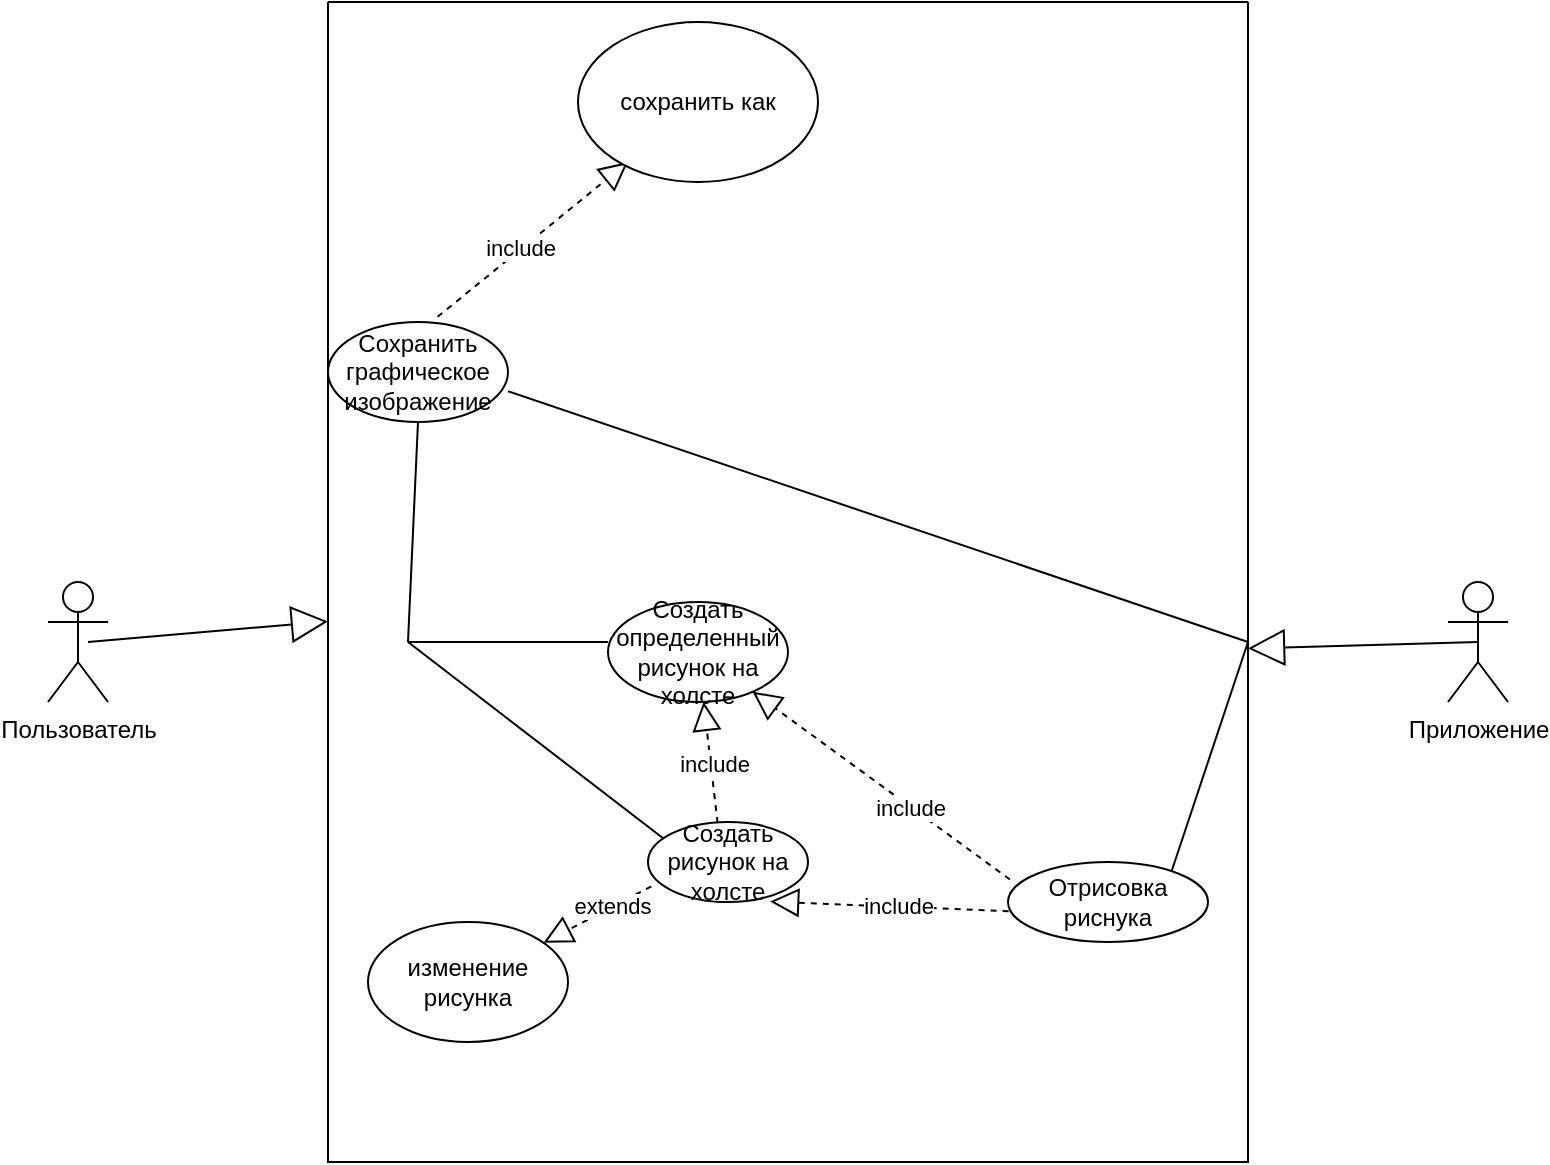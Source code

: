 <mxfile version="21.8.2" type="device">
  <diagram name="Страница — 1" id="s9RA3a318Ul1NT-hB2f2">
    <mxGraphModel dx="1687" dy="2098" grid="1" gridSize="10" guides="1" tooltips="1" connect="1" arrows="1" fold="1" page="1" pageScale="1" pageWidth="827" pageHeight="1169" math="0" shadow="0">
      <root>
        <mxCell id="0" />
        <mxCell id="1" parent="0" />
        <mxCell id="NA-ehe5iDD0l0HB7df4v-1" value="Пользователь" style="shape=umlActor;verticalLabelPosition=bottom;verticalAlign=top;html=1;outlineConnect=0;" vertex="1" parent="1">
          <mxGeometry x="50" y="120" width="30" height="60" as="geometry" />
        </mxCell>
        <mxCell id="NA-ehe5iDD0l0HB7df4v-2" value="Приложение" style="shape=umlActor;verticalLabelPosition=bottom;verticalAlign=top;html=1;outlineConnect=0;" vertex="1" parent="1">
          <mxGeometry x="750" y="120" width="30" height="60" as="geometry" />
        </mxCell>
        <mxCell id="NA-ehe5iDD0l0HB7df4v-4" value="" style="endArrow=block;endSize=16;endFill=0;html=1;rounded=0;" edge="1" parent="1" target="NA-ehe5iDD0l0HB7df4v-57">
          <mxGeometry width="160" relative="1" as="geometry">
            <mxPoint x="70" y="150" as="sourcePoint" />
            <mxPoint x="230" y="150" as="targetPoint" />
          </mxGeometry>
        </mxCell>
        <mxCell id="NA-ehe5iDD0l0HB7df4v-22" value="" style="endArrow=block;endSize=16;endFill=0;html=1;rounded=0;exitX=0.5;exitY=0.5;exitDx=0;exitDy=0;exitPerimeter=0;" edge="1" parent="1" source="NA-ehe5iDD0l0HB7df4v-2">
          <mxGeometry width="160" relative="1" as="geometry">
            <mxPoint x="750" y="150" as="sourcePoint" />
            <mxPoint x="650" y="153.226" as="targetPoint" />
          </mxGeometry>
        </mxCell>
        <mxCell id="NA-ehe5iDD0l0HB7df4v-29" value="" style="endArrow=none;html=1;rounded=0;entryX=0.5;entryY=1;entryDx=0;entryDy=0;" edge="1" parent="1" target="NA-ehe5iDD0l0HB7df4v-34">
          <mxGeometry width="50" height="50" relative="1" as="geometry">
            <mxPoint x="230" y="150" as="sourcePoint" />
            <mxPoint x="340" y="40" as="targetPoint" />
          </mxGeometry>
        </mxCell>
        <mxCell id="NA-ehe5iDD0l0HB7df4v-30" value="" style="endArrow=none;html=1;rounded=0;" edge="1" parent="1">
          <mxGeometry width="50" height="50" relative="1" as="geometry">
            <mxPoint x="230" y="150" as="sourcePoint" />
            <mxPoint x="360" y="250" as="targetPoint" />
          </mxGeometry>
        </mxCell>
        <mxCell id="NA-ehe5iDD0l0HB7df4v-31" value="" style="endArrow=none;html=1;rounded=0;exitX=1;exitY=0.692;exitDx=0;exitDy=0;exitPerimeter=0;" edge="1" parent="1" source="NA-ehe5iDD0l0HB7df4v-34">
          <mxGeometry width="50" height="50" relative="1" as="geometry">
            <mxPoint x="560" y="50" as="sourcePoint" />
            <mxPoint x="650" y="150" as="targetPoint" />
          </mxGeometry>
        </mxCell>
        <mxCell id="NA-ehe5iDD0l0HB7df4v-32" value="" style="endArrow=none;html=1;rounded=0;" edge="1" parent="1">
          <mxGeometry width="50" height="50" relative="1" as="geometry">
            <mxPoint x="610" y="270" as="sourcePoint" />
            <mxPoint x="650" y="150" as="targetPoint" />
          </mxGeometry>
        </mxCell>
        <mxCell id="NA-ehe5iDD0l0HB7df4v-33" value="Создать рисунок на холсте" style="ellipse;whiteSpace=wrap;html=1;" vertex="1" parent="1">
          <mxGeometry x="350" y="240" width="80" height="40" as="geometry" />
        </mxCell>
        <mxCell id="NA-ehe5iDD0l0HB7df4v-34" value="Сохранить графическое изображение" style="ellipse;whiteSpace=wrap;html=1;" vertex="1" parent="1">
          <mxGeometry x="190" y="-10" width="90" height="50" as="geometry" />
        </mxCell>
        <mxCell id="NA-ehe5iDD0l0HB7df4v-35" value="Создать определенный рисунок на холсте" style="ellipse;whiteSpace=wrap;html=1;" vertex="1" parent="1">
          <mxGeometry x="330" y="130" width="90" height="50" as="geometry" />
        </mxCell>
        <mxCell id="NA-ehe5iDD0l0HB7df4v-36" value="" style="endArrow=none;html=1;rounded=0;" edge="1" parent="1">
          <mxGeometry width="50" height="50" relative="1" as="geometry">
            <mxPoint x="230" y="150" as="sourcePoint" />
            <mxPoint x="330" y="150" as="targetPoint" />
          </mxGeometry>
        </mxCell>
        <mxCell id="NA-ehe5iDD0l0HB7df4v-39" value="" style="endArrow=block;dashed=1;endFill=0;endSize=12;html=1;rounded=0;exitX=0.435;exitY=0.012;exitDx=0;exitDy=0;exitPerimeter=0;" edge="1" parent="1" source="NA-ehe5iDD0l0HB7df4v-33" target="NA-ehe5iDD0l0HB7df4v-35">
          <mxGeometry width="160" relative="1" as="geometry">
            <mxPoint x="370" y="210" as="sourcePoint" />
            <mxPoint x="530" y="210" as="targetPoint" />
          </mxGeometry>
        </mxCell>
        <mxCell id="NA-ehe5iDD0l0HB7df4v-40" value="Text" style="edgeLabel;html=1;align=center;verticalAlign=middle;resizable=0;points=[];" vertex="1" connectable="0" parent="NA-ehe5iDD0l0HB7df4v-39">
          <mxGeometry x="0.025" relative="1" as="geometry">
            <mxPoint as="offset" />
          </mxGeometry>
        </mxCell>
        <mxCell id="NA-ehe5iDD0l0HB7df4v-41" value="include" style="edgeLabel;html=1;align=center;verticalAlign=middle;resizable=0;points=[];" vertex="1" connectable="0" parent="NA-ehe5iDD0l0HB7df4v-39">
          <mxGeometry x="-0.025" y="-1" relative="1" as="geometry">
            <mxPoint as="offset" />
          </mxGeometry>
        </mxCell>
        <mxCell id="NA-ehe5iDD0l0HB7df4v-42" value="Отрисовка риснука" style="ellipse;whiteSpace=wrap;html=1;" vertex="1" parent="1">
          <mxGeometry x="530" y="260" width="100" height="40" as="geometry" />
        </mxCell>
        <mxCell id="NA-ehe5iDD0l0HB7df4v-43" value="" style="endArrow=block;dashed=1;endFill=0;endSize=12;html=1;rounded=0;exitX=0.01;exitY=0.219;exitDx=0;exitDy=0;exitPerimeter=0;" edge="1" parent="1" source="NA-ehe5iDD0l0HB7df4v-42" target="NA-ehe5iDD0l0HB7df4v-35">
          <mxGeometry width="160" relative="1" as="geometry">
            <mxPoint x="460" y="210" as="sourcePoint" />
            <mxPoint x="620" y="210" as="targetPoint" />
          </mxGeometry>
        </mxCell>
        <mxCell id="NA-ehe5iDD0l0HB7df4v-46" value="include" style="edgeLabel;html=1;align=center;verticalAlign=middle;resizable=0;points=[];" vertex="1" connectable="0" parent="NA-ehe5iDD0l0HB7df4v-43">
          <mxGeometry x="-0.224" y="1" relative="1" as="geometry">
            <mxPoint as="offset" />
          </mxGeometry>
        </mxCell>
        <mxCell id="NA-ehe5iDD0l0HB7df4v-45" value="" style="endArrow=block;dashed=1;endFill=0;endSize=12;html=1;rounded=0;entryX=0.763;entryY=0.995;entryDx=0;entryDy=0;entryPerimeter=0;exitX=0.003;exitY=0.616;exitDx=0;exitDy=0;exitPerimeter=0;" edge="1" parent="1" source="NA-ehe5iDD0l0HB7df4v-42" target="NA-ehe5iDD0l0HB7df4v-33">
          <mxGeometry width="160" relative="1" as="geometry">
            <mxPoint x="380" y="360" as="sourcePoint" />
            <mxPoint x="540" y="360" as="targetPoint" />
          </mxGeometry>
        </mxCell>
        <mxCell id="NA-ehe5iDD0l0HB7df4v-47" value="include" style="edgeLabel;html=1;align=center;verticalAlign=middle;resizable=0;points=[];" vertex="1" connectable="0" parent="NA-ehe5iDD0l0HB7df4v-45">
          <mxGeometry x="-0.074" y="-1" relative="1" as="geometry">
            <mxPoint as="offset" />
          </mxGeometry>
        </mxCell>
        <mxCell id="NA-ehe5iDD0l0HB7df4v-48" value="изменение рисунка" style="ellipse;whiteSpace=wrap;html=1;" vertex="1" parent="1">
          <mxGeometry x="210" y="290" width="100" height="60" as="geometry" />
        </mxCell>
        <mxCell id="NA-ehe5iDD0l0HB7df4v-49" value="" style="endArrow=block;dashed=1;endFill=0;endSize=12;html=1;rounded=0;exitX=0.021;exitY=0.805;exitDx=0;exitDy=0;exitPerimeter=0;" edge="1" parent="1" source="NA-ehe5iDD0l0HB7df4v-33" target="NA-ehe5iDD0l0HB7df4v-48">
          <mxGeometry width="160" relative="1" as="geometry">
            <mxPoint x="350" y="370" as="sourcePoint" />
            <mxPoint x="510" y="370" as="targetPoint" />
          </mxGeometry>
        </mxCell>
        <mxCell id="NA-ehe5iDD0l0HB7df4v-50" value="extends" style="edgeLabel;html=1;align=center;verticalAlign=middle;resizable=0;points=[];" vertex="1" connectable="0" parent="NA-ehe5iDD0l0HB7df4v-49">
          <mxGeometry x="-0.283" y="-1" relative="1" as="geometry">
            <mxPoint as="offset" />
          </mxGeometry>
        </mxCell>
        <mxCell id="NA-ehe5iDD0l0HB7df4v-51" value="" style="endArrow=block;dashed=1;endFill=0;endSize=12;html=1;rounded=0;exitX=0.609;exitY=-0.052;exitDx=0;exitDy=0;exitPerimeter=0;" edge="1" parent="1" source="NA-ehe5iDD0l0HB7df4v-34">
          <mxGeometry width="160" relative="1" as="geometry">
            <mxPoint x="170" y="-80" as="sourcePoint" />
            <mxPoint x="340" y="-90" as="targetPoint" />
          </mxGeometry>
        </mxCell>
        <mxCell id="NA-ehe5iDD0l0HB7df4v-52" value="include" style="edgeLabel;html=1;align=center;verticalAlign=middle;resizable=0;points=[];" vertex="1" connectable="0" parent="NA-ehe5iDD0l0HB7df4v-51">
          <mxGeometry x="-0.122" y="1" relative="1" as="geometry">
            <mxPoint as="offset" />
          </mxGeometry>
        </mxCell>
        <mxCell id="NA-ehe5iDD0l0HB7df4v-53" value="сохранить как" style="ellipse;whiteSpace=wrap;html=1;" vertex="1" parent="1">
          <mxGeometry x="315" y="-160" width="120" height="80" as="geometry" />
        </mxCell>
        <mxCell id="NA-ehe5iDD0l0HB7df4v-57" value="" style="swimlane;startSize=0;" vertex="1" parent="1">
          <mxGeometry x="190" y="-170" width="460" height="580" as="geometry" />
        </mxCell>
      </root>
    </mxGraphModel>
  </diagram>
</mxfile>
